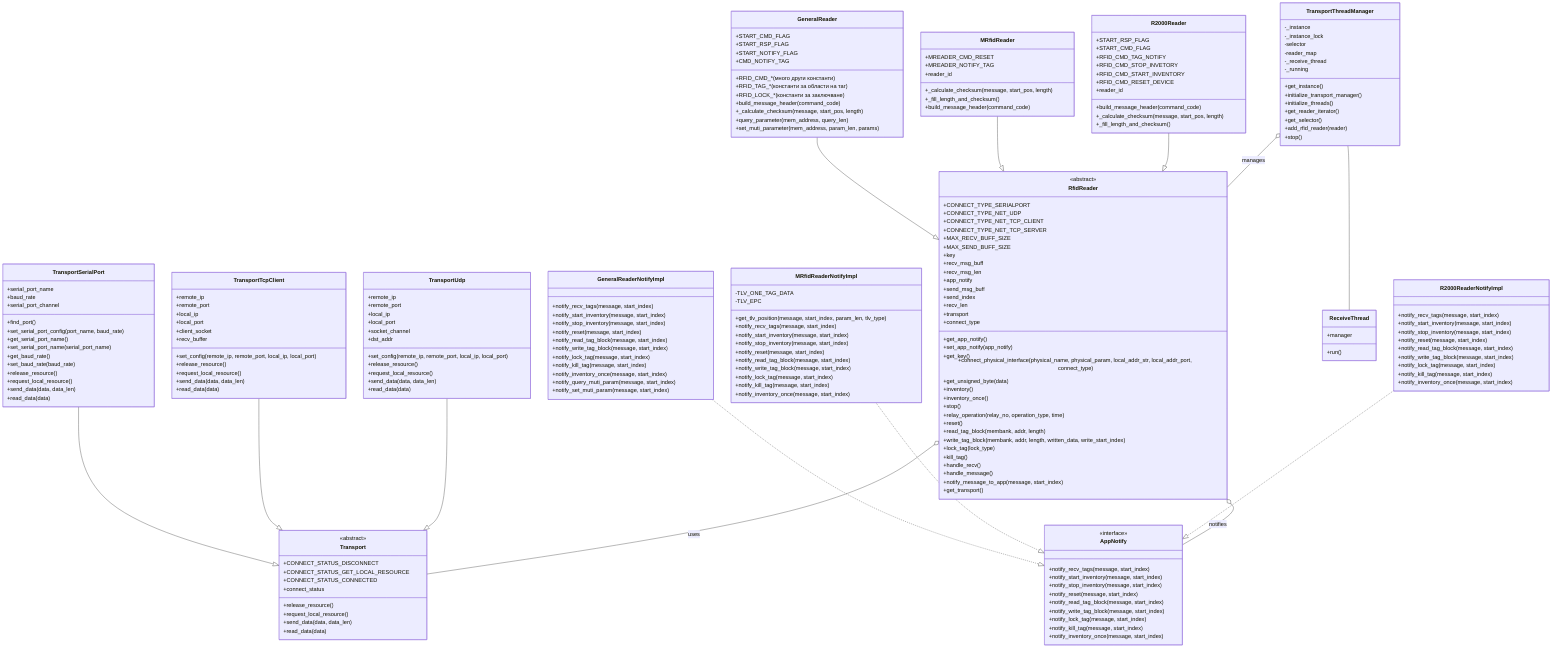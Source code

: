 classDiagram
    %% Интерфейс AppNotify и имплементации
    class AppNotify {
        <<interface>>
        +notify_recv_tags(message, start_index)
        +notify_start_inventory(message, start_index)
        +notify_stop_inventory(message, start_index)
        +notify_reset(message, start_index)
        +notify_read_tag_block(message, start_index)
        +notify_write_tag_block(message, start_index)
        +notify_lock_tag(message, start_index)
        +notify_kill_tag(message, start_index)
        +notify_inventory_once(message, start_index)
    }
    
    class GeneralReaderNotifyImpl {
        +notify_recv_tags(message, start_index)
        +notify_start_inventory(message, start_index)
        +notify_stop_inventory(message, start_index)
        +notify_reset(message, start_index)
        +notify_read_tag_block(message, start_index)
        +notify_write_tag_block(message, start_index)
        +notify_lock_tag(message, start_index)
        +notify_kill_tag(message, start_index)
        +notify_inventory_once(message, start_index)
        +notify_query_muti_param(message, start_index)
        +notify_set_muti_param(message, start_index)
    }
    
    class MRfidReaderNotifyImpl {
        -TLV_ONE_TAG_DATA
        -TLV_EPC
        +get_tlv_position(message, start_index, param_len, tlv_type)
        +notify_recv_tags(message, start_index)
        +notify_start_inventory(message, start_index)
        +notify_stop_inventory(message, start_index)
        +notify_reset(message, start_index)
        +notify_read_tag_block(message, start_index)
        +notify_write_tag_block(message, start_index)
        +notify_lock_tag(message, start_index)
        +notify_kill_tag(message, start_index)
        +notify_inventory_once(message, start_index)
    }
    
    class R2000ReaderNotifyImpl {
        +notify_recv_tags(message, start_index)
        +notify_start_inventory(message, start_index)
        +notify_stop_inventory(message, start_index)
        +notify_reset(message, start_index)
        +notify_read_tag_block(message, start_index)
        +notify_write_tag_block(message, start_index)
        +notify_lock_tag(message, start_index)
        +notify_kill_tag(message, start_index)
        +notify_inventory_once(message, start_index)
    }
    
    %% Транспортен слой
    class Transport {
        <<abstract>>
        +CONNECT_STATUS_DISCONNECT
        +CONNECT_STATUS_GET_LOCAL_RESOURCE
        +CONNECT_STATUS_CONNECTED
        +connect_status
        +release_resource()
        +request_local_resource()
        +send_data(data, data_len)
        +read_data(data)
    }
    
    class TransportSerialPort {
        +serial_port_name
        +baud_rate
        +serial_port_channel
        +find_port()
        +set_serial_port_config(port_name, baud_rate)
        +get_serial_port_name()
        +set_serial_port_name(serial_port_name)
        +get_baud_rate()
        +set_baud_rate(baud_rate)
        +release_resource()
        +request_local_resource()
        +send_data(data, data_len)
        +read_data(data)
    }
    
    class TransportTcpClient {
        +remote_ip
        +remote_port
        +local_ip
        +local_port
        +client_socket
        +recv_buffer
        +set_config(remote_ip, remote_port, local_ip, local_port)
        +release_resource()
        +request_local_resource()
        +send_data(data, data_len)
        +read_data(data)
    }
    
    class TransportUdp {
        +remote_ip
        +remote_port
        +local_ip
        +local_port
        +socket_channel
        +dst_addr
        +set_config(remote_ip, remote_port, local_ip, local_port)
        +release_resource()
        +request_local_resource()
        +send_data(data, data_len)
        +read_data(data)
    }
    
    class TransportThreadManager {
        -_instance
        -_instance_lock
        -selector
        -reader_map
        -_receive_thread
        -_running
        +get_instance()
        +initialize_transport_manager()
        +initialize_threads()
        +get_reader_iterator()
        +get_selector()
        +add_rfid_reader(reader)
        +stop()
    }
    
    class ReceiveThread {
        +manager
        +run()
    }
    
    %% RFID Reader слой
    class RfidReader {
        <<abstract>>
        +CONNECT_TYPE_SERIALPORT
        +CONNECT_TYPE_NET_UDP
        +CONNECT_TYPE_NET_TCP_CLIENT
        +CONNECT_TYPE_NET_TCP_SERVER
        +MAX_RECV_BUFF_SIZE
        +MAX_SEND_BUFF_SIZE
        +key
        +recv_msg_buff
        +recv_msg_len
        +app_notify
        +send_msg_buff
        +send_index
        +recv_len
        +transport
        +connect_type
        +get_app_notify()
        +set_app_notify(app_notify)
        +get_key()
        +connect_physical_interface(physical_name, physical_param, local_addr_str, local_addr_port, connect_type)
        +get_unsigned_byte(data)
        +inventory()
        +inventory_once()
        +stop()
        +relay_operation(relay_no, operation_type, time)
        +reset()
        +read_tag_block(membank, addr, length)
        +write_tag_block(membank, addr, length, written_data, write_start_index)
        +lock_tag(lock_type)
        +kill_tag()
        +handle_recv()
        +handle_message()
        +notify_message_to_app(message, start_index)
        +get_transport()
    }
    
    class GeneralReader {
        +START_CMD_FLAG
        +START_RSP_FLAG
        +START_NOTIFY_FLAG
        +CMD_NOTIFY_TAG
        +RFID_CMD_* (много други константи)
        +RFID_TAG_* (константи за области на таг)
        +RFID_LOCK_* (константи за заключване)
        +build_message_header(command_code)
        +_calculate_checksum(message, start_pos, length)
        +query_parameter(mem_address, query_len)
        +set_muti_parameter(mem_address, param_len, params)
    }
    
    class MRfidReader {
        +MREADER_CMD_RESET
        +MREADER_NOTIFY_TAG
        +reader_id
        +_calculate_checksum(message, start_pos, length)
        +_fill_length_and_checksum()
        +build_message_header(command_code)
    }
    
    class R2000Reader {
        +START_RSP_FLAG
        +START_CMD_FLAG
        +RFID_CMD_TAG_NOTIFY
        +RFID_CMD_STOP_INVETORY
        +RFID_CMD_START_INVENTORY
        +RFID_CMD_RESET_DEVICE
        +reader_id
        +build_message_header(command_code)
        +_calculate_checksum(message, start_pos, length)
        +_fill_length_and_checksum()
    }
    
    %% Връзки между класовете
    GeneralReaderNotifyImpl ..|> AppNotify
    MRfidReaderNotifyImpl ..|> AppNotify
    R2000ReaderNotifyImpl ..|> AppNotify
    
    TransportSerialPort --|> Transport
    TransportTcpClient --|> Transport
    TransportUdp --|> Transport
    TransportThreadManager -- ReceiveThread
    
    GeneralReader --|> RfidReader
    MRfidReader --|> RfidReader
    R2000Reader --|> RfidReader
    
    RfidReader o-- Transport : uses
    RfidReader o-- AppNotify : notifies
    TransportThreadManager o-- RfidReader : manages